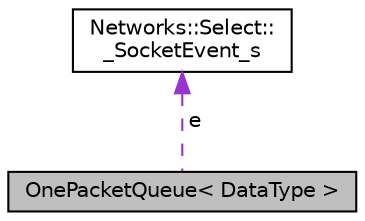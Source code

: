digraph "OnePacketQueue&lt; DataType &gt;"
{
 // LATEX_PDF_SIZE
  edge [fontname="Helvetica",fontsize="10",labelfontname="Helvetica",labelfontsize="10"];
  node [fontname="Helvetica",fontsize="10",shape=record];
  Node1 [label="OnePacketQueue\< DataType \>",height=0.2,width=0.4,color="black", fillcolor="grey75", style="filled", fontcolor="black",tooltip=" "];
  Node2 -> Node1 [dir="back",color="darkorchid3",fontsize="10",style="dashed",label=" e" ];
  Node2 [label="Networks::Select::\l_SocketEvent_s",height=0.2,width=0.4,color="black", fillcolor="white", style="filled",URL="$struct_networks_1_1_select_1_1___socket_event__s.html",tooltip=" "];
}
